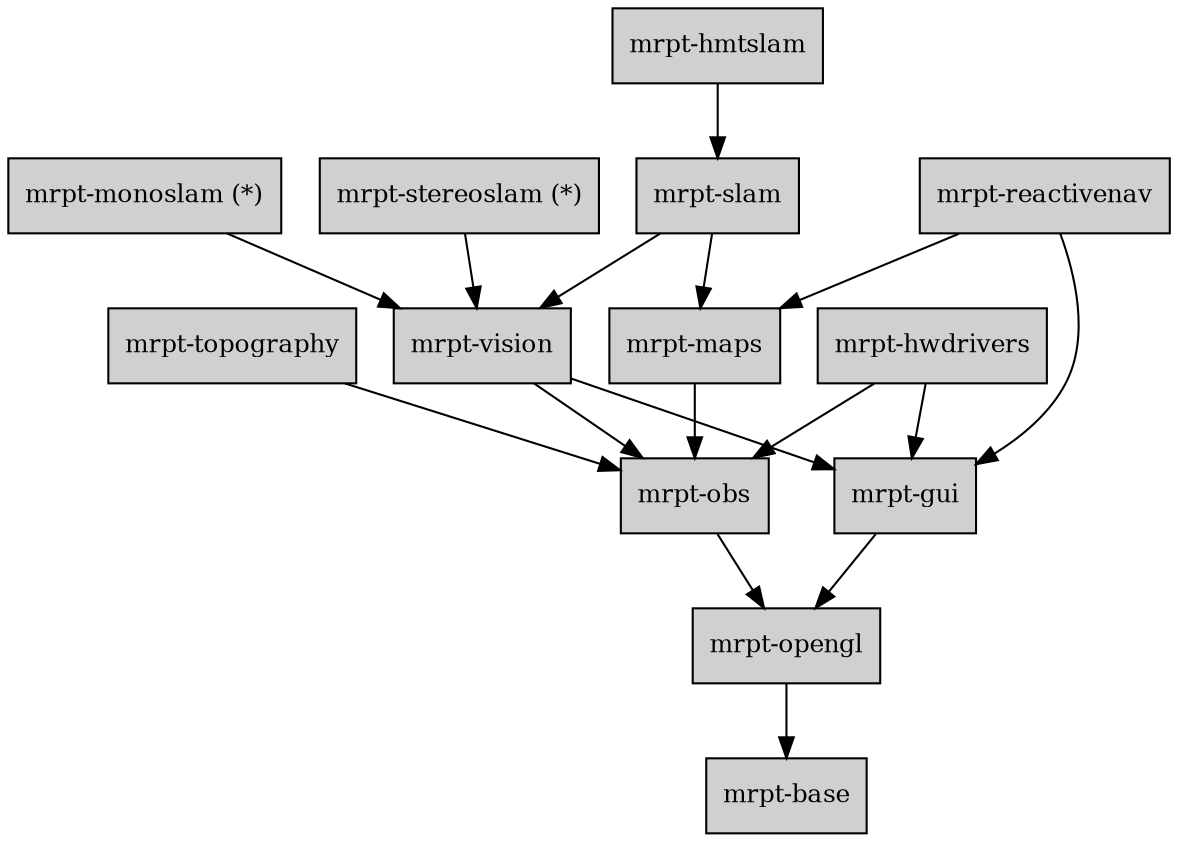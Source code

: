 digraph MRPT_LIBS {

	node [shape=box,style=filled, fillcolor="#D0D0D0",fontsize=12];
	
	base 		[label="mrpt-base",URL="mrpt-base.html"];
	opengl 		[label="mrpt-opengl", URL="mrpt-opengl.html"];
	gui 		[label="mrpt-gui",URL="mrpt-gui.html"];
	obs 		[label="mrpt-obs",URL="mrpt-obs.html"];
	hwdrivers 	[label="mrpt-hwdrivers",URL="mrpt-hwdrivers.html"];
	topography 	[label="mrpt-topography",URL="mrpt-topography.html"];
	maps 		[label="mrpt-maps",URL="mrpt-maps.html"];
	vision 		[label="mrpt-vision",URL="mrpt-vision.html"];

	slam 		[label="mrpt-slam",URL="mrpt-slam.html"];
	
	hmtslam		[label="mrpt-hmtslam",URL="mrpt-hmtslam.html"];
	reactivenav	[label="mrpt-reactivenav",URL="mrpt-reactivenav.html"];
	monoslam	[label="mrpt-monoslam (*)",URL="mrpt-monoslam.html"];
	stereoslam	[label="mrpt-stereoslam (*)",URL="mrpt-stereoslam.html"];
	
	
	opengl -> base;
	
	obs -> opengl;
	
	gui -> opengl;
	
	hwdrivers -> gui;
	hwdrivers -> obs;
	
	topography -> obs;
	
	vision -> obs;
	vision -> gui;
	
	maps -> obs;

	slam -> maps;
	slam -> vision;
	
	hmtslam -> slam;
	
	monoslam -> vision;

	stereoslam -> vision;
	
	reactivenav -> maps;
	reactivenav -> gui;
}
